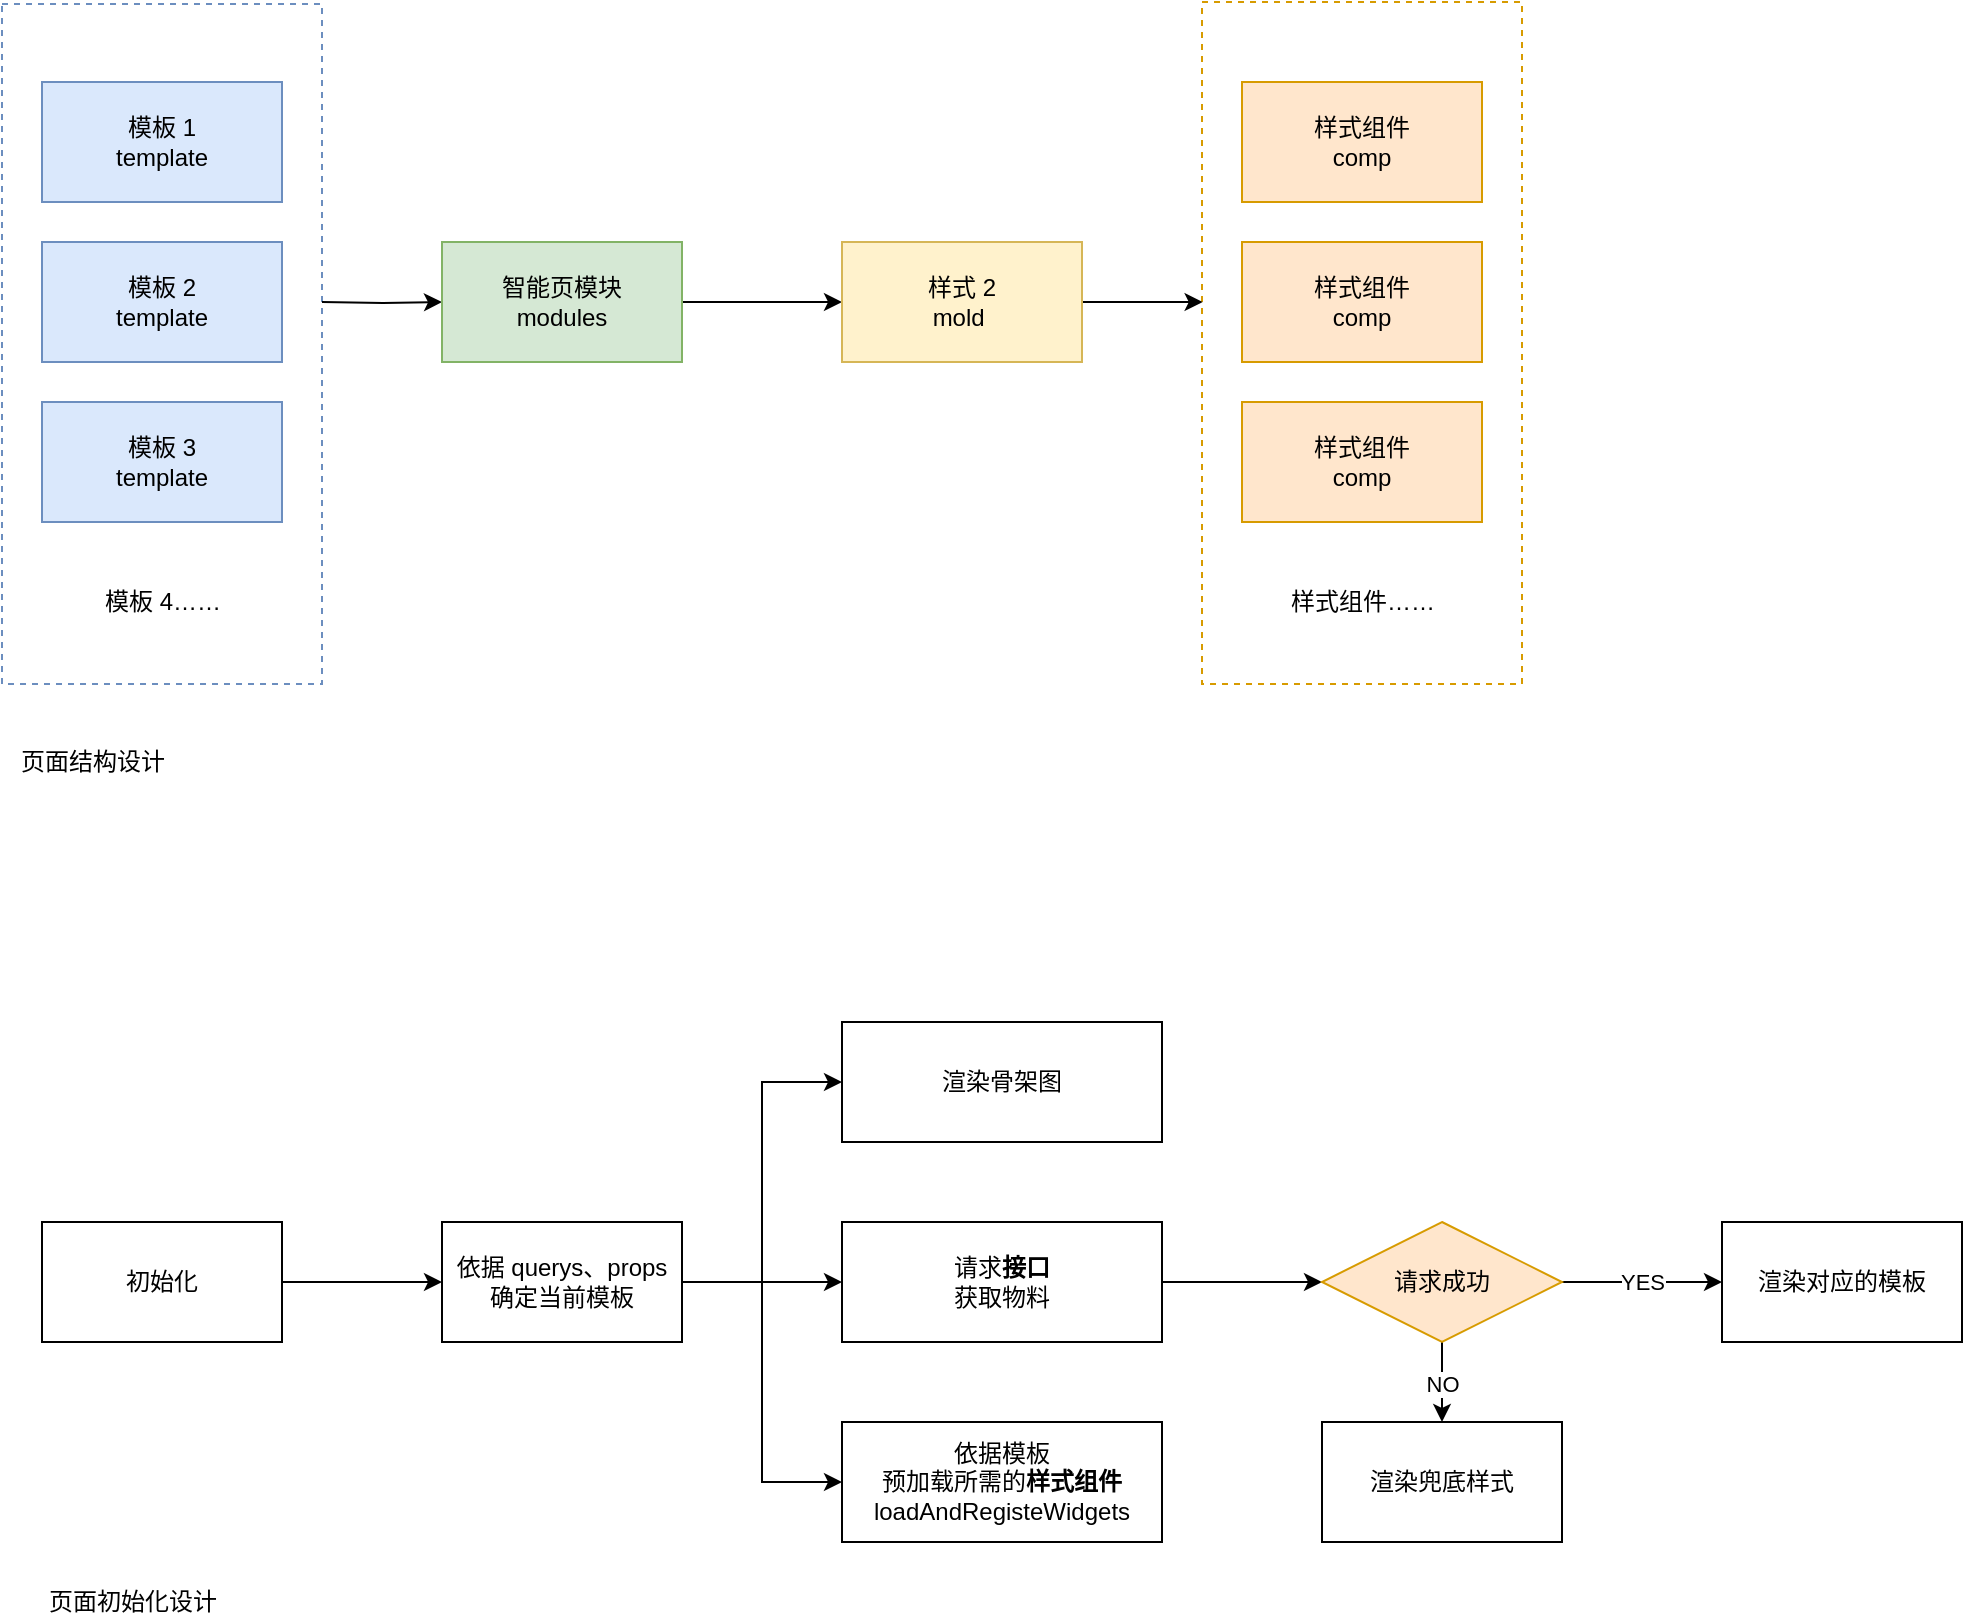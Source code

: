 <mxfile version="16.6.5" type="github">
  <diagram id="SPSlFT2sZeRu8J8Mqurk" name="Page-1">
    <mxGraphModel dx="898" dy="623" grid="1" gridSize="10" guides="1" tooltips="1" connect="1" arrows="1" fold="1" page="1" pageScale="1" pageWidth="2336" pageHeight="1654" math="0" shadow="0">
      <root>
        <mxCell id="0" />
        <mxCell id="1" parent="0" />
        <mxCell id="T0gfE41if6vC12bEkVcH-33" value="" style="rounded=0;whiteSpace=wrap;html=1;fillColor=none;dashed=1;strokeColor=#6c8ebf;" parent="1" vertex="1">
          <mxGeometry x="100" y="51" width="160" height="340" as="geometry" />
        </mxCell>
        <mxCell id="T0gfE41if6vC12bEkVcH-24" value="" style="rounded=0;whiteSpace=wrap;html=1;fillColor=none;dashed=1;strokeColor=#d79b00;" parent="1" vertex="1">
          <mxGeometry x="700" y="50" width="160" height="341" as="geometry" />
        </mxCell>
        <mxCell id="T0gfE41if6vC12bEkVcH-28" style="edgeStyle=orthogonalEdgeStyle;rounded=0;orthogonalLoop=1;jettySize=auto;html=1;entryX=0.002;entryY=0.44;entryDx=0;entryDy=0;entryPerimeter=0;" parent="1" source="T0gfE41if6vC12bEkVcH-8" target="T0gfE41if6vC12bEkVcH-24" edge="1">
          <mxGeometry relative="1" as="geometry">
            <Array as="points" />
            <mxPoint x="660" y="200" as="sourcePoint" />
          </mxGeometry>
        </mxCell>
        <mxCell id="T0gfE41if6vC12bEkVcH-3" value="" style="edgeStyle=orthogonalEdgeStyle;rounded=0;orthogonalLoop=1;jettySize=auto;html=1;" parent="1" target="T0gfE41if6vC12bEkVcH-2" edge="1">
          <mxGeometry relative="1" as="geometry">
            <mxPoint x="260" y="200" as="sourcePoint" />
          </mxGeometry>
        </mxCell>
        <mxCell id="T0gfE41if6vC12bEkVcH-1" value="模板 2&lt;br&gt;template" style="rounded=0;whiteSpace=wrap;html=1;fillColor=#dae8fc;strokeColor=#6c8ebf;" parent="1" vertex="1">
          <mxGeometry x="120" y="170" width="120" height="60" as="geometry" />
        </mxCell>
        <mxCell id="T0gfE41if6vC12bEkVcH-27" value="" style="edgeStyle=orthogonalEdgeStyle;rounded=0;orthogonalLoop=1;jettySize=auto;html=1;" parent="1" source="T0gfE41if6vC12bEkVcH-2" edge="1" target="T0gfE41if6vC12bEkVcH-8">
          <mxGeometry relative="1" as="geometry">
            <mxPoint x="500" y="200" as="targetPoint" />
          </mxGeometry>
        </mxCell>
        <mxCell id="T0gfE41if6vC12bEkVcH-2" value="智能页模块&lt;br&gt;modules" style="rounded=0;whiteSpace=wrap;html=1;fillColor=#d5e8d4;strokeColor=#82b366;" parent="1" vertex="1">
          <mxGeometry x="320" y="170" width="120" height="60" as="geometry" />
        </mxCell>
        <mxCell id="T0gfE41if6vC12bEkVcH-8" value="样式 2&lt;br&gt;mold&amp;nbsp;" style="rounded=0;whiteSpace=wrap;html=1;fillColor=#fff2cc;strokeColor=#d6b656;" parent="1" vertex="1">
          <mxGeometry x="520" y="170" width="120" height="60" as="geometry" />
        </mxCell>
        <mxCell id="T0gfE41if6vC12bEkVcH-15" value="样式组件&lt;br&gt;comp" style="rounded=0;whiteSpace=wrap;html=1;fillColor=#ffe6cc;strokeColor=#d79b00;" parent="1" vertex="1">
          <mxGeometry x="720" y="90" width="120" height="60" as="geometry" />
        </mxCell>
        <mxCell id="T0gfE41if6vC12bEkVcH-17" value="样式组件&lt;br&gt;comp" style="rounded=0;whiteSpace=wrap;html=1;fillColor=#ffe6cc;strokeColor=#d79b00;" parent="1" vertex="1">
          <mxGeometry x="720" y="170" width="120" height="60" as="geometry" />
        </mxCell>
        <mxCell id="T0gfE41if6vC12bEkVcH-19" value="样式组件&lt;br&gt;comp" style="rounded=0;whiteSpace=wrap;html=1;fillColor=#ffe6cc;strokeColor=#d79b00;" parent="1" vertex="1">
          <mxGeometry x="720" y="250" width="120" height="60" as="geometry" />
        </mxCell>
        <mxCell id="T0gfE41if6vC12bEkVcH-20" value="样式组件……" style="text;html=1;align=center;verticalAlign=middle;resizable=0;points=[];autosize=1;strokeColor=none;fillColor=none;" parent="1" vertex="1">
          <mxGeometry x="735" y="340" width="90" height="20" as="geometry" />
        </mxCell>
        <mxCell id="T0gfE41if6vC12bEkVcH-30" value="模板 1&lt;br&gt;template" style="rounded=0;whiteSpace=wrap;html=1;fillColor=#dae8fc;strokeColor=#6c8ebf;" parent="1" vertex="1">
          <mxGeometry x="120" y="90" width="120" height="60" as="geometry" />
        </mxCell>
        <mxCell id="T0gfE41if6vC12bEkVcH-31" value="模板 3&lt;br&gt;template" style="rounded=0;whiteSpace=wrap;html=1;fillColor=#dae8fc;strokeColor=#6c8ebf;" parent="1" vertex="1">
          <mxGeometry x="120" y="250" width="120" height="60" as="geometry" />
        </mxCell>
        <mxCell id="T0gfE41if6vC12bEkVcH-32" value="模板 4……" style="text;html=1;align=center;verticalAlign=middle;resizable=0;points=[];autosize=1;strokeColor=none;fillColor=none;" parent="1" vertex="1">
          <mxGeometry x="145" y="340" width="70" height="20" as="geometry" />
        </mxCell>
        <mxCell id="T0gfE41if6vC12bEkVcH-36" value="页面结构设计" style="text;html=1;align=center;verticalAlign=middle;resizable=0;points=[];autosize=1;strokeColor=none;fillColor=none;" parent="1" vertex="1">
          <mxGeometry x="100" y="420" width="90" height="20" as="geometry" />
        </mxCell>
        <mxCell id="T0gfE41if6vC12bEkVcH-40" value="" style="edgeStyle=orthogonalEdgeStyle;rounded=0;orthogonalLoop=1;jettySize=auto;html=1;" parent="1" source="T0gfE41if6vC12bEkVcH-38" target="T0gfE41if6vC12bEkVcH-39" edge="1">
          <mxGeometry relative="1" as="geometry" />
        </mxCell>
        <mxCell id="T0gfE41if6vC12bEkVcH-38" value="初始化" style="rounded=0;whiteSpace=wrap;html=1;strokeColor=default;fillColor=default;" parent="1" vertex="1">
          <mxGeometry x="120" y="660" width="120" height="60" as="geometry" />
        </mxCell>
        <mxCell id="T0gfE41if6vC12bEkVcH-42" value="" style="edgeStyle=orthogonalEdgeStyle;rounded=0;orthogonalLoop=1;jettySize=auto;html=1;entryX=0;entryY=0.5;entryDx=0;entryDy=0;" parent="1" source="T0gfE41if6vC12bEkVcH-39" target="T0gfE41if6vC12bEkVcH-41" edge="1">
          <mxGeometry relative="1" as="geometry">
            <Array as="points">
              <mxPoint x="480" y="690" />
              <mxPoint x="480" y="590" />
            </Array>
          </mxGeometry>
        </mxCell>
        <mxCell id="T0gfE41if6vC12bEkVcH-44" style="edgeStyle=orthogonalEdgeStyle;rounded=0;orthogonalLoop=1;jettySize=auto;html=1;entryX=0;entryY=0.5;entryDx=0;entryDy=0;" parent="1" source="T0gfE41if6vC12bEkVcH-39" target="T0gfE41if6vC12bEkVcH-43" edge="1">
          <mxGeometry relative="1" as="geometry" />
        </mxCell>
        <mxCell id="T0gfE41if6vC12bEkVcH-47" style="edgeStyle=orthogonalEdgeStyle;rounded=0;orthogonalLoop=1;jettySize=auto;html=1;entryX=0;entryY=0.5;entryDx=0;entryDy=0;" parent="1" source="T0gfE41if6vC12bEkVcH-39" target="T0gfE41if6vC12bEkVcH-46" edge="1">
          <mxGeometry relative="1" as="geometry" />
        </mxCell>
        <mxCell id="T0gfE41if6vC12bEkVcH-39" value="依据 querys、props&lt;br&gt;确定当前模板" style="rounded=0;whiteSpace=wrap;html=1;strokeColor=default;fillColor=default;" parent="1" vertex="1">
          <mxGeometry x="320" y="660" width="120" height="60" as="geometry" />
        </mxCell>
        <mxCell id="T0gfE41if6vC12bEkVcH-41" value="渲染骨架图" style="rounded=0;whiteSpace=wrap;html=1;strokeColor=default;fillColor=default;" parent="1" vertex="1">
          <mxGeometry x="520" y="560" width="160" height="60" as="geometry" />
        </mxCell>
        <mxCell id="T0gfE41if6vC12bEkVcH-49" style="edgeStyle=orthogonalEdgeStyle;rounded=0;orthogonalLoop=1;jettySize=auto;html=1;entryX=0;entryY=0.5;entryDx=0;entryDy=0;" parent="1" source="T0gfE41if6vC12bEkVcH-43" target="T0gfE41if6vC12bEkVcH-48" edge="1">
          <mxGeometry relative="1" as="geometry" />
        </mxCell>
        <mxCell id="T0gfE41if6vC12bEkVcH-43" value="请求&lt;b&gt;接口&lt;/b&gt;&lt;br&gt;获取物料" style="rounded=0;whiteSpace=wrap;html=1;strokeColor=default;fillColor=default;" parent="1" vertex="1">
          <mxGeometry x="520" y="660" width="160" height="60" as="geometry" />
        </mxCell>
        <mxCell id="T0gfE41if6vC12bEkVcH-46" value="依据模板&lt;br&gt;预加载所需的&lt;b&gt;样式组件&lt;br&gt;&lt;/b&gt;loadAndRegisteWidgets" style="rounded=0;whiteSpace=wrap;html=1;strokeColor=default;fillColor=default;" parent="1" vertex="1">
          <mxGeometry x="520" y="760" width="160" height="60" as="geometry" />
        </mxCell>
        <mxCell id="T0gfE41if6vC12bEkVcH-51" value="" style="edgeStyle=orthogonalEdgeStyle;rounded=0;orthogonalLoop=1;jettySize=auto;html=1;" parent="1" source="T0gfE41if6vC12bEkVcH-48" target="T0gfE41if6vC12bEkVcH-50" edge="1">
          <mxGeometry relative="1" as="geometry" />
        </mxCell>
        <mxCell id="T0gfE41if6vC12bEkVcH-53" value="NO" style="edgeLabel;html=1;align=center;verticalAlign=middle;resizable=0;points=[];" parent="T0gfE41if6vC12bEkVcH-51" vertex="1" connectable="0">
          <mxGeometry x="0.174" y="-4" relative="1" as="geometry">
            <mxPoint x="4" y="-3" as="offset" />
          </mxGeometry>
        </mxCell>
        <mxCell id="T0gfE41if6vC12bEkVcH-55" value="YES" style="edgeStyle=orthogonalEdgeStyle;rounded=0;orthogonalLoop=1;jettySize=auto;html=1;" parent="1" source="T0gfE41if6vC12bEkVcH-48" target="T0gfE41if6vC12bEkVcH-54" edge="1">
          <mxGeometry relative="1" as="geometry" />
        </mxCell>
        <mxCell id="T0gfE41if6vC12bEkVcH-48" value="请求成功" style="rhombus;whiteSpace=wrap;html=1;strokeColor=#d79b00;fillColor=#ffe6cc;" parent="1" vertex="1">
          <mxGeometry x="760" y="660" width="120" height="60" as="geometry" />
        </mxCell>
        <mxCell id="T0gfE41if6vC12bEkVcH-50" value="渲染兜底样式" style="whiteSpace=wrap;html=1;" parent="1" vertex="1">
          <mxGeometry x="760" y="760" width="120" height="60" as="geometry" />
        </mxCell>
        <mxCell id="T0gfE41if6vC12bEkVcH-54" value="渲染对应的模板" style="whiteSpace=wrap;html=1;" parent="1" vertex="1">
          <mxGeometry x="960" y="660" width="120" height="60" as="geometry" />
        </mxCell>
        <mxCell id="T0gfE41if6vC12bEkVcH-56" value="页面初始化设计" style="text;html=1;align=center;verticalAlign=middle;resizable=0;points=[];autosize=1;strokeColor=none;fillColor=none;" parent="1" vertex="1">
          <mxGeometry x="115" y="840" width="100" height="20" as="geometry" />
        </mxCell>
      </root>
    </mxGraphModel>
  </diagram>
</mxfile>
